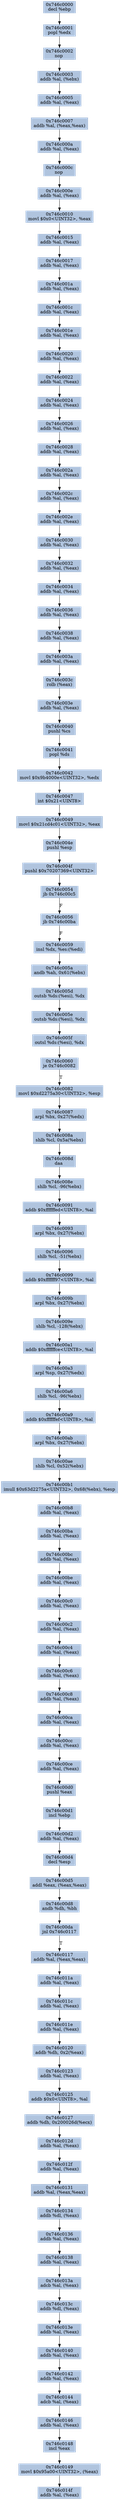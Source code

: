 digraph G {
node[shape=rectangle,style=filled,fillcolor=lightsteelblue,color=lightsteelblue]
bgcolor="transparent"
a0x746c0000decl_ebp[label="0x746c0000\ndecl %ebp"];
a0x746c0001popl_edx[label="0x746c0001\npopl %edx"];
a0x746c0002nop_[label="0x746c0002\nnop "];
a0x746c0003addb_al_ebx_[label="0x746c0003\naddb %al, (%ebx)"];
a0x746c0005addb_al_eax_[label="0x746c0005\naddb %al, (%eax)"];
a0x746c0007addb_al_eaxeax_[label="0x746c0007\naddb %al, (%eax,%eax)"];
a0x746c000aaddb_al_eax_[label="0x746c000a\naddb %al, (%eax)"];
a0x746c000cnop_[label="0x746c000c\nnop "];
a0x746c000eaddb_al_eax_[label="0x746c000e\naddb %al, (%eax)"];
a0x746c0010movl_0x0UINT32_eax[label="0x746c0010\nmovl $0x0<UINT32>, %eax"];
a0x746c0015addb_al_eax_[label="0x746c0015\naddb %al, (%eax)"];
a0x746c0017addb_al_eax_[label="0x746c0017\naddb %al, (%eax)"];
a0x746c001aaddb_al_eax_[label="0x746c001a\naddb %al, (%eax)"];
a0x746c001caddb_al_eax_[label="0x746c001c\naddb %al, (%eax)"];
a0x746c001eaddb_al_eax_[label="0x746c001e\naddb %al, (%eax)"];
a0x746c0020addb_al_eax_[label="0x746c0020\naddb %al, (%eax)"];
a0x746c0022addb_al_eax_[label="0x746c0022\naddb %al, (%eax)"];
a0x746c0024addb_al_eax_[label="0x746c0024\naddb %al, (%eax)"];
a0x746c0026addb_al_eax_[label="0x746c0026\naddb %al, (%eax)"];
a0x746c0028addb_al_eax_[label="0x746c0028\naddb %al, (%eax)"];
a0x746c002aaddb_al_eax_[label="0x746c002a\naddb %al, (%eax)"];
a0x746c002caddb_al_eax_[label="0x746c002c\naddb %al, (%eax)"];
a0x746c002eaddb_al_eax_[label="0x746c002e\naddb %al, (%eax)"];
a0x746c0030addb_al_eax_[label="0x746c0030\naddb %al, (%eax)"];
a0x746c0032addb_al_eax_[label="0x746c0032\naddb %al, (%eax)"];
a0x746c0034addb_al_eax_[label="0x746c0034\naddb %al, (%eax)"];
a0x746c0036addb_al_eax_[label="0x746c0036\naddb %al, (%eax)"];
a0x746c0038addb_al_eax_[label="0x746c0038\naddb %al, (%eax)"];
a0x746c003aaddb_al_eax_[label="0x746c003a\naddb %al, (%eax)"];
a0x746c003crolb_eax_[label="0x746c003c\nrolb (%eax)"];
a0x746c003eaddb_al_eax_[label="0x746c003e\naddb %al, (%eax)"];
a0x746c0040pushl_cs[label="0x746c0040\npushl %cs"];
a0x746c0041popl_ds[label="0x746c0041\npopl %ds"];
a0x746c0042movl_0x9b4000eUINT32_edx[label="0x746c0042\nmovl $0x9b4000e<UINT32>, %edx"];
a0x746c0047int_0x21UINT8[label="0x746c0047\nint $0x21<UINT8>"];
a0x746c0049movl_0x21cd4c01UINT32_eax[label="0x746c0049\nmovl $0x21cd4c01<UINT32>, %eax"];
a0x746c004epushl_esp[label="0x746c004e\npushl %esp"];
a0x746c004fpushl_0x70207369UINT32[label="0x746c004f\npushl $0x70207369<UINT32>"];
a0x746c0054jb_0x746c00c5[label="0x746c0054\njb 0x746c00c5"];
a0x746c0056jb_0x746c00ba[label="0x746c0056\njb 0x746c00ba"];
a0x746c0059insl_dx_es_edi_[label="0x746c0059\ninsl %dx, %es:(%edi)"];
a0x746c005aandb_ah_0x61ebx_[label="0x746c005a\nandb %ah, 0x61(%ebx)"];
a0x746c005doutsb_ds_esi__dx[label="0x746c005d\noutsb %ds:(%esi), %dx"];
a0x746c005eoutsb_ds_esi__dx[label="0x746c005e\noutsb %ds:(%esi), %dx"];
a0x746c005foutsl_ds_esi__dx[label="0x746c005f\noutsl %ds:(%esi), %dx"];
a0x746c0060je_0x746c0082[label="0x746c0060\nje 0x746c0082"];
a0x746c0082movl_0xd2275a30UINT32_esp[label="0x746c0082\nmovl $0xd2275a30<UINT32>, %esp"];
a0x746c0087arpl_bx_0x27edx_[label="0x746c0087\narpl %bx, 0x27(%edx)"];
a0x746c008ashlb_cl_0x5aebx_[label="0x746c008a\nshlb %cl, 0x5a(%ebx)"];
a0x746c008ddaa_[label="0x746c008d\ndaa "];
a0x746c008eshlb_cl__96ebx_[label="0x746c008e\nshlb %cl, -96(%ebx)"];
a0x746c0091addb_0xffffffedUINT8_al[label="0x746c0091\naddb $0xffffffed<UINT8>, %al"];
a0x746c0093arpl_bx_0x27ebx_[label="0x746c0093\narpl %bx, 0x27(%ebx)"];
a0x746c0096shlb_cl__51ebx_[label="0x746c0096\nshlb %cl, -51(%ebx)"];
a0x746c0099addb_0xffffff97UINT8_al[label="0x746c0099\naddb $0xffffff97<UINT8>, %al"];
a0x746c009barpl_bx_0x27ebx_[label="0x746c009b\narpl %bx, 0x27(%ebx)"];
a0x746c009eshlb_cl__128ebx_[label="0x746c009e\nshlb %cl, -128(%ebx)"];
a0x746c00a1addb_0xffffffceUINT8_al[label="0x746c00a1\naddb $0xffffffce<UINT8>, %al"];
a0x746c00a3arpl_sp_0x27edx_[label="0x746c00a3\narpl %sp, 0x27(%edx)"];
a0x746c00a6shlb_cl__96ebx_[label="0x746c00a6\nshlb %cl, -96(%ebx)"];
a0x746c00a9addb_0xffffffefUINT8_al[label="0x746c00a9\naddb $0xffffffef<UINT8>, %al"];
a0x746c00abarpl_bx_0x27ebx_[label="0x746c00ab\narpl %bx, 0x27(%ebx)"];
a0x746c00aeshlb_cl_0x52ebx_[label="0x746c00ae\nshlb %cl, 0x52(%ebx)"];
a0x746c00b1imull_0x63d2275aUINT32_0x68ebx__esp[label="0x746c00b1\nimull $0x63d2275a<UINT32>, 0x68(%ebx), %esp"];
a0x746c00b8addb_al_eax_[label="0x746c00b8\naddb %al, (%eax)"];
a0x746c00baaddb_al_eax_[label="0x746c00ba\naddb %al, (%eax)"];
a0x746c00bcaddb_al_eax_[label="0x746c00bc\naddb %al, (%eax)"];
a0x746c00beaddb_al_eax_[label="0x746c00be\naddb %al, (%eax)"];
a0x746c00c0addb_al_eax_[label="0x746c00c0\naddb %al, (%eax)"];
a0x746c00c2addb_al_eax_[label="0x746c00c2\naddb %al, (%eax)"];
a0x746c00c4addb_al_eax_[label="0x746c00c4\naddb %al, (%eax)"];
a0x746c00c6addb_al_eax_[label="0x746c00c6\naddb %al, (%eax)"];
a0x746c00c8addb_al_eax_[label="0x746c00c8\naddb %al, (%eax)"];
a0x746c00caaddb_al_eax_[label="0x746c00ca\naddb %al, (%eax)"];
a0x746c00ccaddb_al_eax_[label="0x746c00cc\naddb %al, (%eax)"];
a0x746c00ceaddb_al_eax_[label="0x746c00ce\naddb %al, (%eax)"];
a0x746c00d0pushl_eax[label="0x746c00d0\npushl %eax"];
a0x746c00d1incl_ebp[label="0x746c00d1\nincl %ebp"];
a0x746c00d2addb_al_eax_[label="0x746c00d2\naddb %al, (%eax)"];
a0x746c00d4decl_esp[label="0x746c00d4\ndecl %esp"];
a0x746c00d5addl_eax_eaxeax_[label="0x746c00d5\naddl %eax, (%eax,%eax)"];
a0x746c00d8andb_dh_bh[label="0x746c00d8\nandb %dh, %bh"];
a0x746c00dajnl_0x746c0117[label="0x746c00da\njnl 0x746c0117"];
a0x746c0117addb_al_eaxeax_[label="0x746c0117\naddb %al, (%eax,%eax)"];
a0x746c011aaddb_al_eax_[label="0x746c011a\naddb %al, (%eax)"];
a0x746c011caddb_al_eax_[label="0x746c011c\naddb %al, (%eax)"];
a0x746c011eaddb_al_eax_[label="0x746c011e\naddb %al, (%eax)"];
a0x746c0120addb_dh_0x2eax_[label="0x746c0120\naddb %dh, 0x2(%eax)"];
a0x746c0123addb_al_eax_[label="0x746c0123\naddb %al, (%eax)"];
a0x746c0125addb_0x0UINT8_al[label="0x746c0125\naddb $0x0<UINT8>, %al"];
a0x746c0127addb_dh_0x200026decx_[label="0x746c0127\naddb %dh, 0x200026d(%ecx)"];
a0x746c012daddb_al_eax_[label="0x746c012d\naddb %al, (%eax)"];
a0x746c012faddb_al_eax_[label="0x746c012f\naddb %al, (%eax)"];
a0x746c0131addb_al_eaxeax_[label="0x746c0131\naddb %al, (%eax,%eax)"];
a0x746c0134addb_dl_eax_[label="0x746c0134\naddb %dl, (%eax)"];
a0x746c0136addb_al_eax_[label="0x746c0136\naddb %al, (%eax)"];
a0x746c0138addb_al_eax_[label="0x746c0138\naddb %al, (%eax)"];
a0x746c013aadcb_al_eax_[label="0x746c013a\nadcb %al, (%eax)"];
a0x746c013caddb_dl_eax_[label="0x746c013c\naddb %dl, (%eax)"];
a0x746c013eaddb_al_eax_[label="0x746c013e\naddb %al, (%eax)"];
a0x746c0140addb_al_eax_[label="0x746c0140\naddb %al, (%eax)"];
a0x746c0142addb_al_eax_[label="0x746c0142\naddb %al, (%eax)"];
a0x746c0144adcb_al_eax_[label="0x746c0144\nadcb %al, (%eax)"];
a0x746c0146addb_al_eax_[label="0x746c0146\naddb %al, (%eax)"];
a0x746c0148incl_eax[label="0x746c0148\nincl %eax"];
a0x746c0149movl_0x95a00UINT32_eax_[label="0x746c0149\nmovl $0x95a00<UINT32>, (%eax)"];
a0x746c014faddb_al_eax_[label="0x746c014f\naddb %al, (%eax)"];
a0x746c0000decl_ebp -> a0x746c0001popl_edx [color="#000000"];
a0x746c0001popl_edx -> a0x746c0002nop_ [color="#000000"];
a0x746c0002nop_ -> a0x746c0003addb_al_ebx_ [color="#000000"];
a0x746c0003addb_al_ebx_ -> a0x746c0005addb_al_eax_ [color="#000000"];
a0x746c0005addb_al_eax_ -> a0x746c0007addb_al_eaxeax_ [color="#000000"];
a0x746c0007addb_al_eaxeax_ -> a0x746c000aaddb_al_eax_ [color="#000000"];
a0x746c000aaddb_al_eax_ -> a0x746c000cnop_ [color="#000000"];
a0x746c000cnop_ -> a0x746c000eaddb_al_eax_ [color="#000000"];
a0x746c000eaddb_al_eax_ -> a0x746c0010movl_0x0UINT32_eax [color="#000000"];
a0x746c0010movl_0x0UINT32_eax -> a0x746c0015addb_al_eax_ [color="#000000"];
a0x746c0015addb_al_eax_ -> a0x746c0017addb_al_eax_ [color="#000000"];
a0x746c0017addb_al_eax_ -> a0x746c001aaddb_al_eax_ [color="#000000"];
a0x746c001aaddb_al_eax_ -> a0x746c001caddb_al_eax_ [color="#000000"];
a0x746c001caddb_al_eax_ -> a0x746c001eaddb_al_eax_ [color="#000000"];
a0x746c001eaddb_al_eax_ -> a0x746c0020addb_al_eax_ [color="#000000"];
a0x746c0020addb_al_eax_ -> a0x746c0022addb_al_eax_ [color="#000000"];
a0x746c0022addb_al_eax_ -> a0x746c0024addb_al_eax_ [color="#000000"];
a0x746c0024addb_al_eax_ -> a0x746c0026addb_al_eax_ [color="#000000"];
a0x746c0026addb_al_eax_ -> a0x746c0028addb_al_eax_ [color="#000000"];
a0x746c0028addb_al_eax_ -> a0x746c002aaddb_al_eax_ [color="#000000"];
a0x746c002aaddb_al_eax_ -> a0x746c002caddb_al_eax_ [color="#000000"];
a0x746c002caddb_al_eax_ -> a0x746c002eaddb_al_eax_ [color="#000000"];
a0x746c002eaddb_al_eax_ -> a0x746c0030addb_al_eax_ [color="#000000"];
a0x746c0030addb_al_eax_ -> a0x746c0032addb_al_eax_ [color="#000000"];
a0x746c0032addb_al_eax_ -> a0x746c0034addb_al_eax_ [color="#000000"];
a0x746c0034addb_al_eax_ -> a0x746c0036addb_al_eax_ [color="#000000"];
a0x746c0036addb_al_eax_ -> a0x746c0038addb_al_eax_ [color="#000000"];
a0x746c0038addb_al_eax_ -> a0x746c003aaddb_al_eax_ [color="#000000"];
a0x746c003aaddb_al_eax_ -> a0x746c003crolb_eax_ [color="#000000"];
a0x746c003crolb_eax_ -> a0x746c003eaddb_al_eax_ [color="#000000"];
a0x746c003eaddb_al_eax_ -> a0x746c0040pushl_cs [color="#000000"];
a0x746c0040pushl_cs -> a0x746c0041popl_ds [color="#000000"];
a0x746c0041popl_ds -> a0x746c0042movl_0x9b4000eUINT32_edx [color="#000000"];
a0x746c0042movl_0x9b4000eUINT32_edx -> a0x746c0047int_0x21UINT8 [color="#000000"];
a0x746c0047int_0x21UINT8 -> a0x746c0049movl_0x21cd4c01UINT32_eax [color="#000000"];
a0x746c0049movl_0x21cd4c01UINT32_eax -> a0x746c004epushl_esp [color="#000000"];
a0x746c004epushl_esp -> a0x746c004fpushl_0x70207369UINT32 [color="#000000"];
a0x746c004fpushl_0x70207369UINT32 -> a0x746c0054jb_0x746c00c5 [color="#000000"];
a0x746c0054jb_0x746c00c5 -> a0x746c0056jb_0x746c00ba [color="#000000",label="F"];
a0x746c0056jb_0x746c00ba -> a0x746c0059insl_dx_es_edi_ [color="#000000",label="F"];
a0x746c0059insl_dx_es_edi_ -> a0x746c005aandb_ah_0x61ebx_ [color="#000000"];
a0x746c005aandb_ah_0x61ebx_ -> a0x746c005doutsb_ds_esi__dx [color="#000000"];
a0x746c005doutsb_ds_esi__dx -> a0x746c005eoutsb_ds_esi__dx [color="#000000"];
a0x746c005eoutsb_ds_esi__dx -> a0x746c005foutsl_ds_esi__dx [color="#000000"];
a0x746c005foutsl_ds_esi__dx -> a0x746c0060je_0x746c0082 [color="#000000"];
a0x746c0060je_0x746c0082 -> a0x746c0082movl_0xd2275a30UINT32_esp [color="#000000",label="T"];
a0x746c0082movl_0xd2275a30UINT32_esp -> a0x746c0087arpl_bx_0x27edx_ [color="#000000"];
a0x746c0087arpl_bx_0x27edx_ -> a0x746c008ashlb_cl_0x5aebx_ [color="#000000"];
a0x746c008ashlb_cl_0x5aebx_ -> a0x746c008ddaa_ [color="#000000"];
a0x746c008ddaa_ -> a0x746c008eshlb_cl__96ebx_ [color="#000000"];
a0x746c008eshlb_cl__96ebx_ -> a0x746c0091addb_0xffffffedUINT8_al [color="#000000"];
a0x746c0091addb_0xffffffedUINT8_al -> a0x746c0093arpl_bx_0x27ebx_ [color="#000000"];
a0x746c0093arpl_bx_0x27ebx_ -> a0x746c0096shlb_cl__51ebx_ [color="#000000"];
a0x746c0096shlb_cl__51ebx_ -> a0x746c0099addb_0xffffff97UINT8_al [color="#000000"];
a0x746c0099addb_0xffffff97UINT8_al -> a0x746c009barpl_bx_0x27ebx_ [color="#000000"];
a0x746c009barpl_bx_0x27ebx_ -> a0x746c009eshlb_cl__128ebx_ [color="#000000"];
a0x746c009eshlb_cl__128ebx_ -> a0x746c00a1addb_0xffffffceUINT8_al [color="#000000"];
a0x746c00a1addb_0xffffffceUINT8_al -> a0x746c00a3arpl_sp_0x27edx_ [color="#000000"];
a0x746c00a3arpl_sp_0x27edx_ -> a0x746c00a6shlb_cl__96ebx_ [color="#000000"];
a0x746c00a6shlb_cl__96ebx_ -> a0x746c00a9addb_0xffffffefUINT8_al [color="#000000"];
a0x746c00a9addb_0xffffffefUINT8_al -> a0x746c00abarpl_bx_0x27ebx_ [color="#000000"];
a0x746c00abarpl_bx_0x27ebx_ -> a0x746c00aeshlb_cl_0x52ebx_ [color="#000000"];
a0x746c00aeshlb_cl_0x52ebx_ -> a0x746c00b1imull_0x63d2275aUINT32_0x68ebx__esp [color="#000000"];
a0x746c00b1imull_0x63d2275aUINT32_0x68ebx__esp -> a0x746c00b8addb_al_eax_ [color="#000000"];
a0x746c00b8addb_al_eax_ -> a0x746c00baaddb_al_eax_ [color="#000000"];
a0x746c00baaddb_al_eax_ -> a0x746c00bcaddb_al_eax_ [color="#000000"];
a0x746c00bcaddb_al_eax_ -> a0x746c00beaddb_al_eax_ [color="#000000"];
a0x746c00beaddb_al_eax_ -> a0x746c00c0addb_al_eax_ [color="#000000"];
a0x746c00c0addb_al_eax_ -> a0x746c00c2addb_al_eax_ [color="#000000"];
a0x746c00c2addb_al_eax_ -> a0x746c00c4addb_al_eax_ [color="#000000"];
a0x746c00c4addb_al_eax_ -> a0x746c00c6addb_al_eax_ [color="#000000"];
a0x746c00c6addb_al_eax_ -> a0x746c00c8addb_al_eax_ [color="#000000"];
a0x746c00c8addb_al_eax_ -> a0x746c00caaddb_al_eax_ [color="#000000"];
a0x746c00caaddb_al_eax_ -> a0x746c00ccaddb_al_eax_ [color="#000000"];
a0x746c00ccaddb_al_eax_ -> a0x746c00ceaddb_al_eax_ [color="#000000"];
a0x746c00ceaddb_al_eax_ -> a0x746c00d0pushl_eax [color="#000000"];
a0x746c00d0pushl_eax -> a0x746c00d1incl_ebp [color="#000000"];
a0x746c00d1incl_ebp -> a0x746c00d2addb_al_eax_ [color="#000000"];
a0x746c00d2addb_al_eax_ -> a0x746c00d4decl_esp [color="#000000"];
a0x746c00d4decl_esp -> a0x746c00d5addl_eax_eaxeax_ [color="#000000"];
a0x746c00d5addl_eax_eaxeax_ -> a0x746c00d8andb_dh_bh [color="#000000"];
a0x746c00d8andb_dh_bh -> a0x746c00dajnl_0x746c0117 [color="#000000"];
a0x746c00dajnl_0x746c0117 -> a0x746c0117addb_al_eaxeax_ [color="#000000",label="T"];
a0x746c0117addb_al_eaxeax_ -> a0x746c011aaddb_al_eax_ [color="#000000"];
a0x746c011aaddb_al_eax_ -> a0x746c011caddb_al_eax_ [color="#000000"];
a0x746c011caddb_al_eax_ -> a0x746c011eaddb_al_eax_ [color="#000000"];
a0x746c011eaddb_al_eax_ -> a0x746c0120addb_dh_0x2eax_ [color="#000000"];
a0x746c0120addb_dh_0x2eax_ -> a0x746c0123addb_al_eax_ [color="#000000"];
a0x746c0123addb_al_eax_ -> a0x746c0125addb_0x0UINT8_al [color="#000000"];
a0x746c0125addb_0x0UINT8_al -> a0x746c0127addb_dh_0x200026decx_ [color="#000000"];
a0x746c0127addb_dh_0x200026decx_ -> a0x746c012daddb_al_eax_ [color="#000000"];
a0x746c012daddb_al_eax_ -> a0x746c012faddb_al_eax_ [color="#000000"];
a0x746c012faddb_al_eax_ -> a0x746c0131addb_al_eaxeax_ [color="#000000"];
a0x746c0131addb_al_eaxeax_ -> a0x746c0134addb_dl_eax_ [color="#000000"];
a0x746c0134addb_dl_eax_ -> a0x746c0136addb_al_eax_ [color="#000000"];
a0x746c0136addb_al_eax_ -> a0x746c0138addb_al_eax_ [color="#000000"];
a0x746c0138addb_al_eax_ -> a0x746c013aadcb_al_eax_ [color="#000000"];
a0x746c013aadcb_al_eax_ -> a0x746c013caddb_dl_eax_ [color="#000000"];
a0x746c013caddb_dl_eax_ -> a0x746c013eaddb_al_eax_ [color="#000000"];
a0x746c013eaddb_al_eax_ -> a0x746c0140addb_al_eax_ [color="#000000"];
a0x746c0140addb_al_eax_ -> a0x746c0142addb_al_eax_ [color="#000000"];
a0x746c0142addb_al_eax_ -> a0x746c0144adcb_al_eax_ [color="#000000"];
a0x746c0144adcb_al_eax_ -> a0x746c0146addb_al_eax_ [color="#000000"];
a0x746c0146addb_al_eax_ -> a0x746c0148incl_eax [color="#000000"];
a0x746c0148incl_eax -> a0x746c0149movl_0x95a00UINT32_eax_ [color="#000000"];
a0x746c0149movl_0x95a00UINT32_eax_ -> a0x746c014faddb_al_eax_ [color="#000000"];
}
